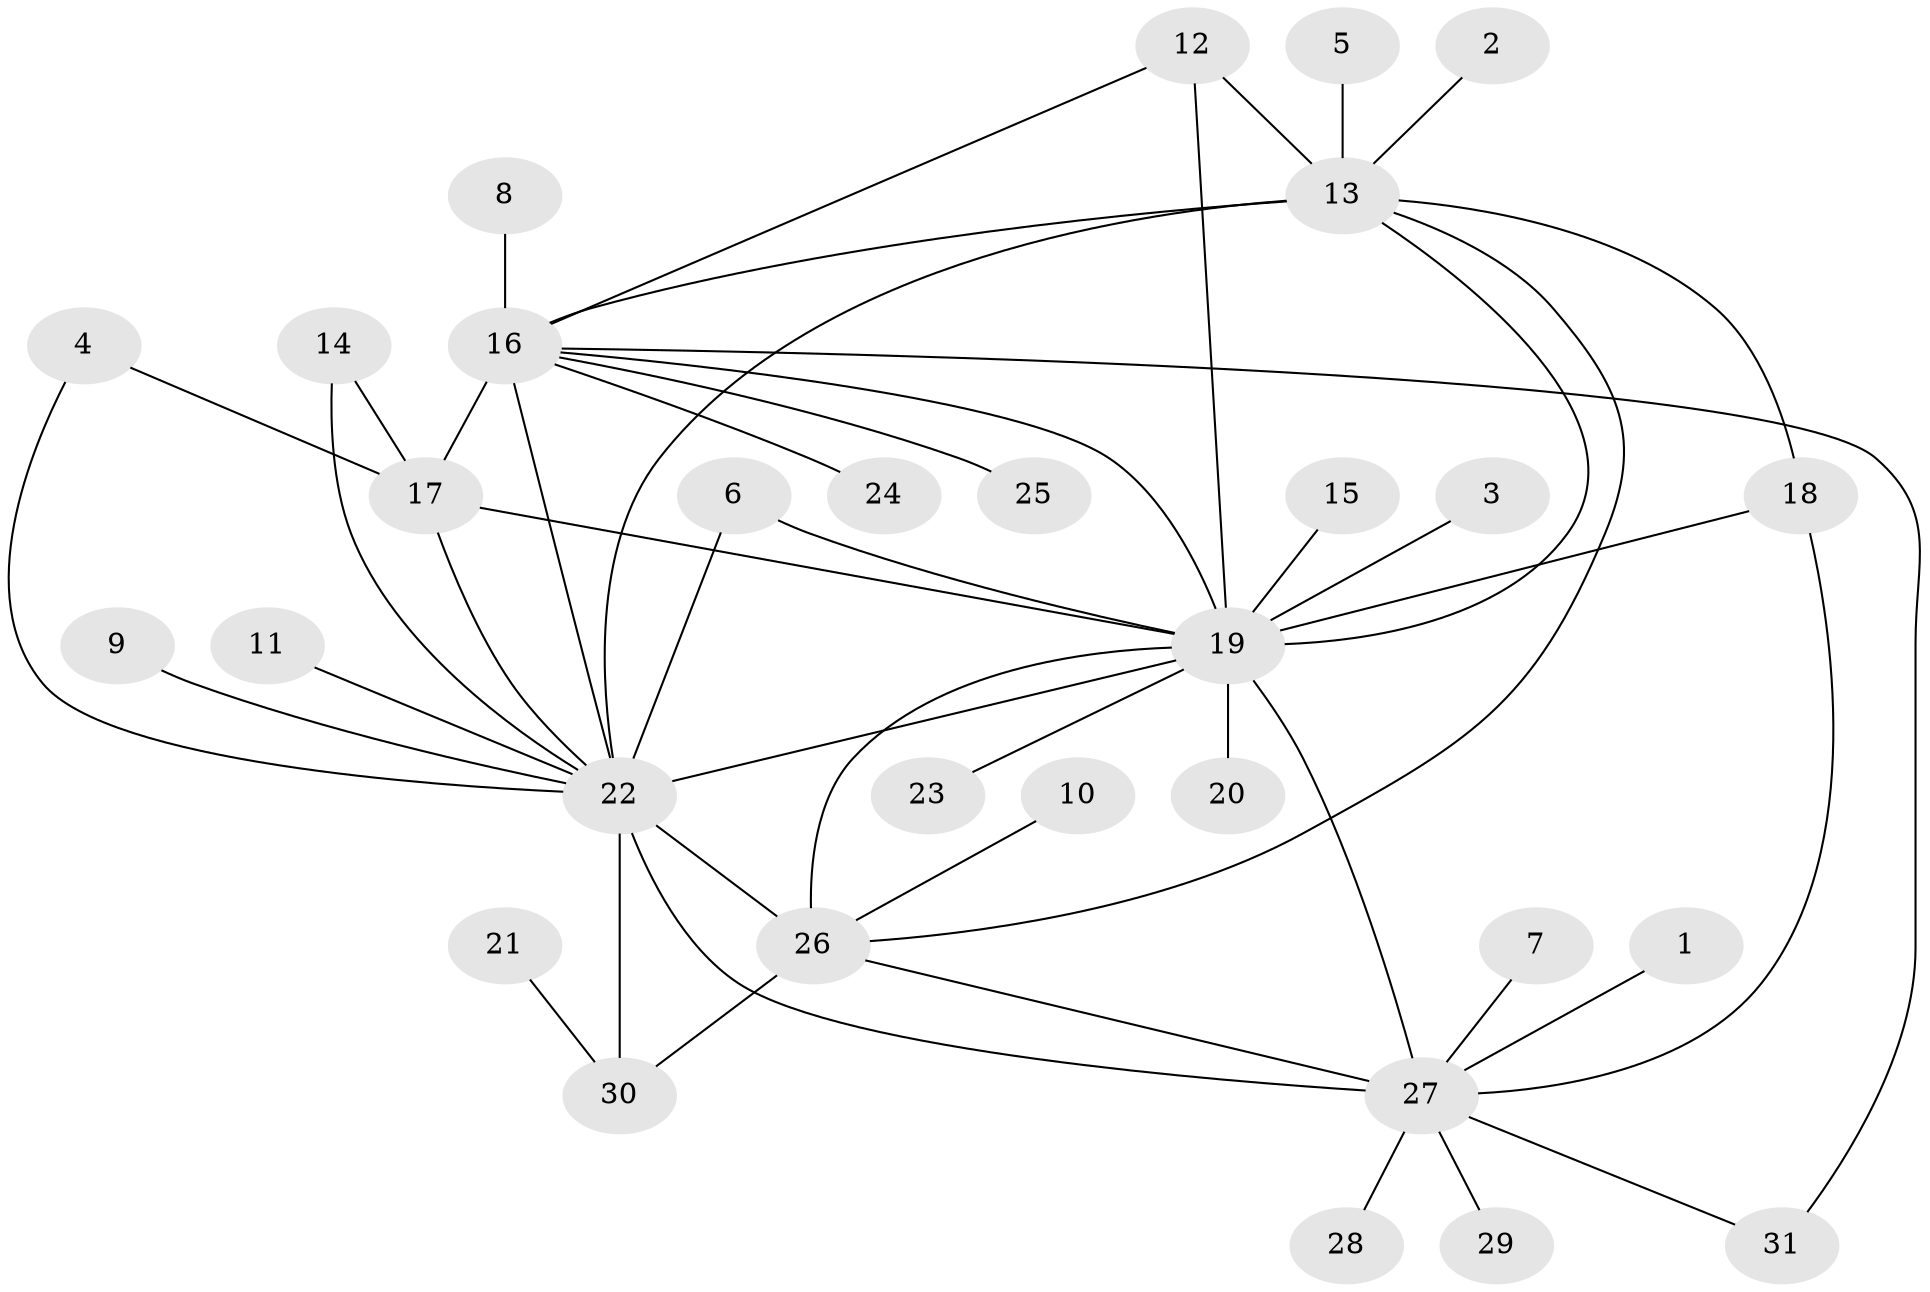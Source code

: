 // original degree distribution, {4: 0.08620689655172414, 14: 0.034482758620689655, 12: 0.017241379310344827, 5: 0.05172413793103448, 10: 0.017241379310344827, 1: 0.46551724137931033, 8: 0.05172413793103448, 7: 0.017241379310344827, 2: 0.13793103448275862, 3: 0.1206896551724138}
// Generated by graph-tools (version 1.1) at 2025/49/03/09/25 03:49:48]
// undirected, 31 vertices, 48 edges
graph export_dot {
graph [start="1"]
  node [color=gray90,style=filled];
  1;
  2;
  3;
  4;
  5;
  6;
  7;
  8;
  9;
  10;
  11;
  12;
  13;
  14;
  15;
  16;
  17;
  18;
  19;
  20;
  21;
  22;
  23;
  24;
  25;
  26;
  27;
  28;
  29;
  30;
  31;
  1 -- 27 [weight=1.0];
  2 -- 13 [weight=1.0];
  3 -- 19 [weight=1.0];
  4 -- 17 [weight=1.0];
  4 -- 22 [weight=1.0];
  5 -- 13 [weight=1.0];
  6 -- 19 [weight=1.0];
  6 -- 22 [weight=1.0];
  7 -- 27 [weight=1.0];
  8 -- 16 [weight=1.0];
  9 -- 22 [weight=1.0];
  10 -- 26 [weight=1.0];
  11 -- 22 [weight=1.0];
  12 -- 13 [weight=1.0];
  12 -- 16 [weight=2.0];
  12 -- 19 [weight=2.0];
  13 -- 16 [weight=1.0];
  13 -- 18 [weight=1.0];
  13 -- 19 [weight=1.0];
  13 -- 22 [weight=3.0];
  13 -- 26 [weight=1.0];
  14 -- 17 [weight=1.0];
  14 -- 22 [weight=1.0];
  15 -- 19 [weight=1.0];
  16 -- 17 [weight=1.0];
  16 -- 19 [weight=1.0];
  16 -- 22 [weight=2.0];
  16 -- 24 [weight=1.0];
  16 -- 25 [weight=1.0];
  16 -- 31 [weight=1.0];
  17 -- 19 [weight=1.0];
  17 -- 22 [weight=1.0];
  18 -- 19 [weight=1.0];
  18 -- 27 [weight=1.0];
  19 -- 20 [weight=1.0];
  19 -- 22 [weight=2.0];
  19 -- 23 [weight=1.0];
  19 -- 26 [weight=1.0];
  19 -- 27 [weight=1.0];
  21 -- 30 [weight=1.0];
  22 -- 26 [weight=2.0];
  22 -- 27 [weight=3.0];
  22 -- 30 [weight=1.0];
  26 -- 27 [weight=1.0];
  26 -- 30 [weight=1.0];
  27 -- 28 [weight=1.0];
  27 -- 29 [weight=1.0];
  27 -- 31 [weight=1.0];
}
